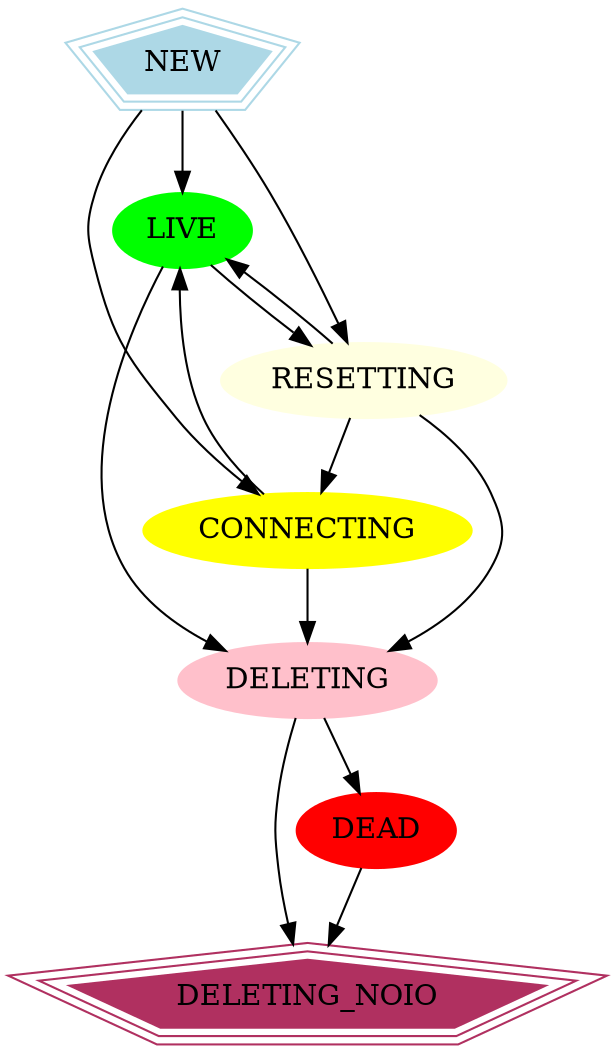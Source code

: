 /*
 * NVMe Host Controller State transition diagram
 * dot -Tps nvme-ctrl-state-machine.dot -o nvme-ctrl-state-machine.pdf
 */
digraph NVMe_Controller_State_Machine {
NEW -> LIVE
NEW -> CONNECTING
NEW -> RESETTING
CONNECTING -> LIVE
CONNECTING -> DELETING
LIVE -> RESETTING
LIVE -> DELETING
RESETTING -> CONNECTING
RESETTING -> DELETING
RESETTING -> LIVE
DEAD -> DELETING_NOIO
DELETING -> DELETING_NOIO
DELETING -> DEAD

NEW [shape=polygon,sides=5,peripheries=3,color=lightblue,style=filled]
LIVE [color=green,style=filled]
CONNECTING [color=yellow,style=filled]
RESETTING [color=lightyellow,style=filled]
DELETING [color=pink,style=filled]
DEAD [color=red,style=filled]
DELETING_NOIO [shape=polygon,sides=5,peripheries=3,color=maroon,style=filled]
}
